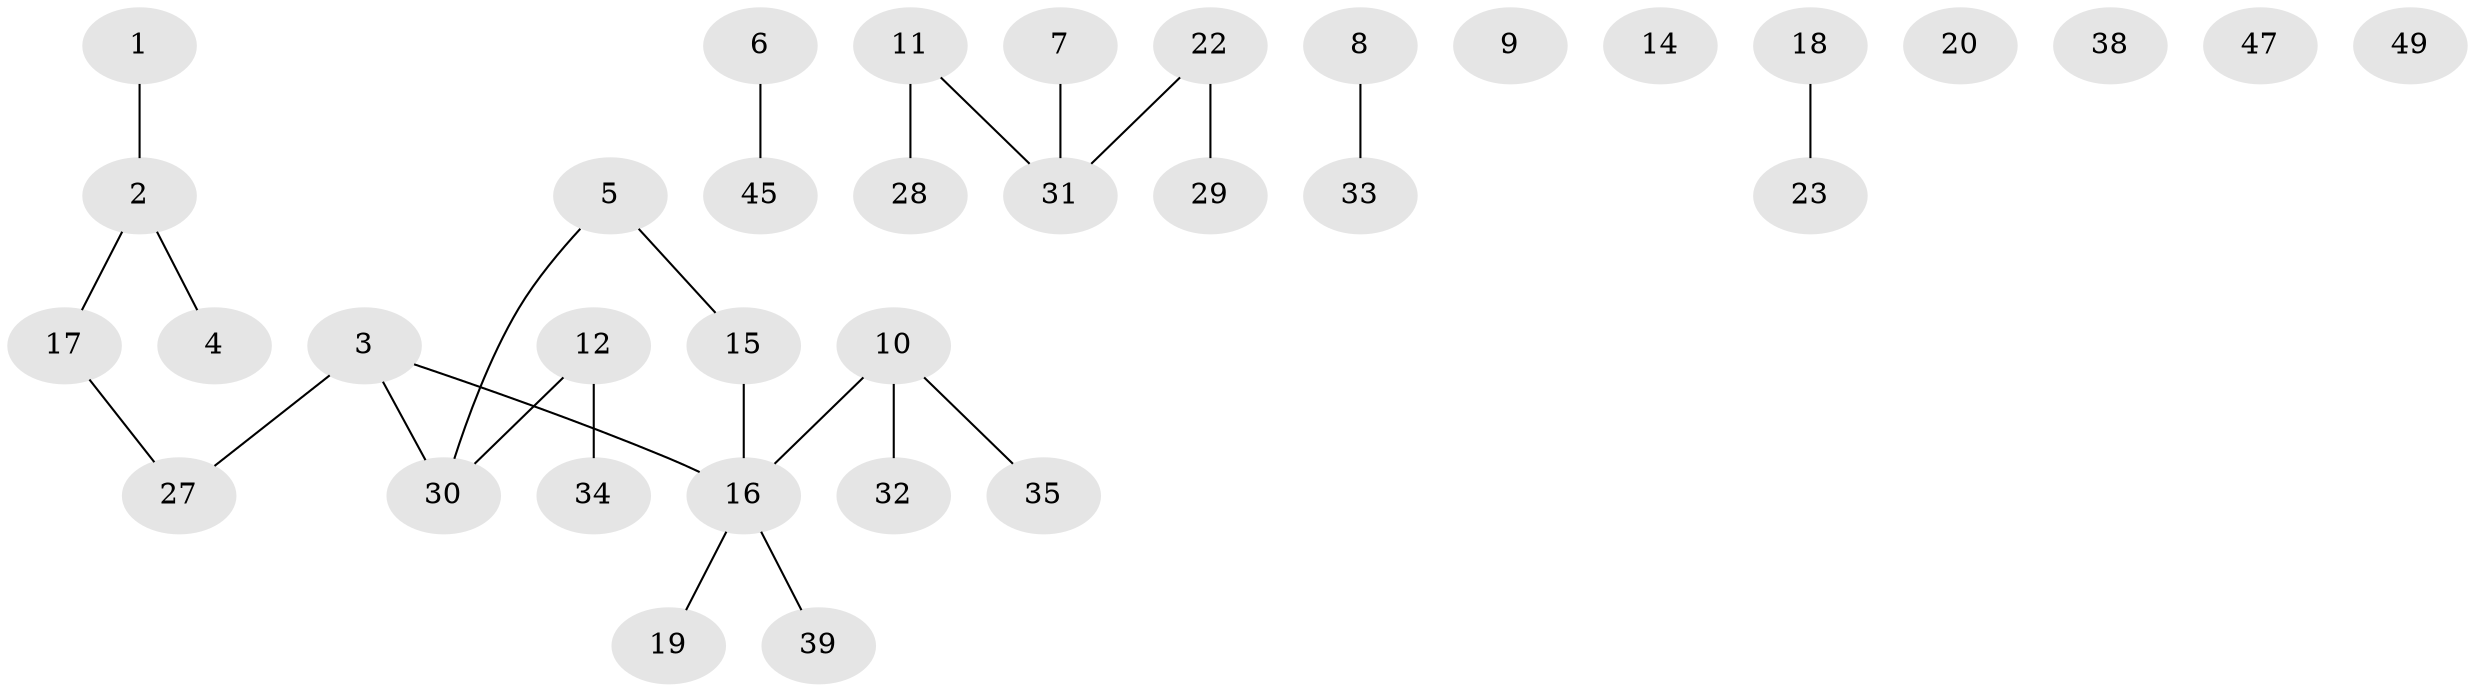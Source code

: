 // original degree distribution, {1: 0.4, 3: 0.12, 5: 0.04, 2: 0.28, 0: 0.12, 4: 0.04}
// Generated by graph-tools (version 1.1) at 2025/16/03/04/25 18:16:32]
// undirected, 35 vertices, 25 edges
graph export_dot {
graph [start="1"]
  node [color=gray90,style=filled];
  1;
  2 [super="+50"];
  3 [super="+21"];
  4;
  5;
  6;
  7;
  8 [super="+13"];
  9;
  10;
  11;
  12;
  14;
  15;
  16 [super="+44"];
  17;
  18;
  19;
  20;
  22 [super="+24"];
  23 [super="+25"];
  27 [super="+43"];
  28 [super="+37"];
  29;
  30;
  31;
  32 [super="+42+40+36"];
  33;
  34;
  35 [super="+41"];
  38;
  39;
  45;
  47;
  49;
  1 -- 2;
  2 -- 17;
  2 -- 4;
  3 -- 27;
  3 -- 30;
  3 -- 16 [weight=3];
  5 -- 15;
  5 -- 30;
  6 -- 45;
  7 -- 31;
  8 -- 33;
  10 -- 35;
  10 -- 16;
  10 -- 32;
  11 -- 31;
  11 -- 28;
  12 -- 30;
  12 -- 34;
  15 -- 16;
  16 -- 19;
  16 -- 39;
  17 -- 27;
  18 -- 23;
  22 -- 31;
  22 -- 29;
}
